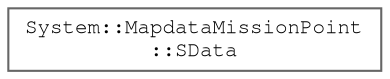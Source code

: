 digraph "Graphical Class Hierarchy"
{
 // LATEX_PDF_SIZE
  bgcolor="transparent";
  edge [fontname=FreeMono,fontsize=10,labelfontname=FreeMono,labelfontsize=10];
  node [fontname=FreeMono,fontsize=10,shape=box,height=0.2,width=0.4];
  rankdir="LR";
  Node0 [label="System::MapdataMissionPoint\l::SData",height=0.2,width=0.4,color="grey40", fillcolor="white", style="filled",URL="$class_system_1_1_mapdata_mission_point.html#struct_system_1_1_mapdata_mission_point_1_1_s_data",tooltip=" "];
}

